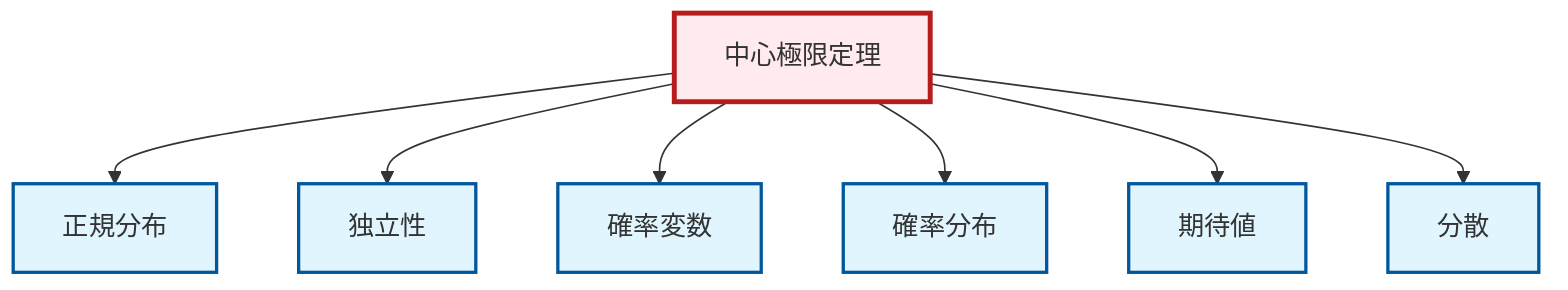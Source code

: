 graph TD
    classDef definition fill:#e1f5fe,stroke:#01579b,stroke-width:2px
    classDef theorem fill:#f3e5f5,stroke:#4a148c,stroke-width:2px
    classDef axiom fill:#fff3e0,stroke:#e65100,stroke-width:2px
    classDef example fill:#e8f5e9,stroke:#1b5e20,stroke-width:2px
    classDef current fill:#ffebee,stroke:#b71c1c,stroke-width:3px
    def-expectation["期待値"]:::definition
    def-variance["分散"]:::definition
    def-probability-distribution["確率分布"]:::definition
    def-normal-distribution["正規分布"]:::definition
    def-independence["独立性"]:::definition
    thm-central-limit["中心極限定理"]:::theorem
    def-random-variable["確率変数"]:::definition
    thm-central-limit --> def-normal-distribution
    thm-central-limit --> def-independence
    thm-central-limit --> def-random-variable
    thm-central-limit --> def-probability-distribution
    thm-central-limit --> def-expectation
    thm-central-limit --> def-variance
    class thm-central-limit current